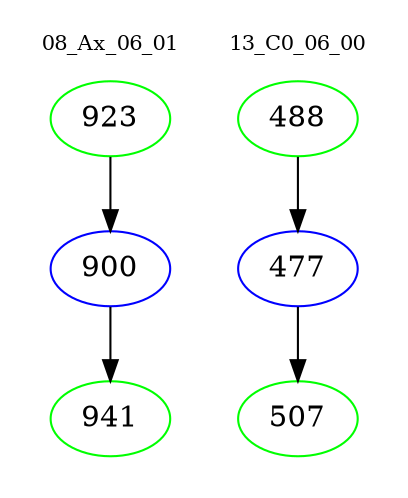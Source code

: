 digraph{
subgraph cluster_0 {
color = white
label = "08_Ax_06_01";
fontsize=10;
T0_923 [label="923", color="green"]
T0_923 -> T0_900 [color="black"]
T0_900 [label="900", color="blue"]
T0_900 -> T0_941 [color="black"]
T0_941 [label="941", color="green"]
}
subgraph cluster_1 {
color = white
label = "13_C0_06_00";
fontsize=10;
T1_488 [label="488", color="green"]
T1_488 -> T1_477 [color="black"]
T1_477 [label="477", color="blue"]
T1_477 -> T1_507 [color="black"]
T1_507 [label="507", color="green"]
}
}
